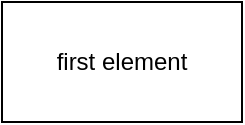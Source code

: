<mxfile version="22.1.15" type="github">
  <diagram name="Страница — 1" id="EyxvERi1Ct_qNI9Q7zBH">
    <mxGraphModel dx="1420" dy="745" grid="1" gridSize="10" guides="1" tooltips="1" connect="1" arrows="1" fold="1" page="1" pageScale="1" pageWidth="827" pageHeight="1169" math="0" shadow="0">
      <root>
        <mxCell id="0" />
        <mxCell id="1" parent="0" />
        <mxCell id="Fccz3ym_lgGwZ9gB4bC4-1" value="first element" style="rounded=0;whiteSpace=wrap;html=1;" vertex="1" parent="1">
          <mxGeometry x="354" y="200" width="120" height="60" as="geometry" />
        </mxCell>
      </root>
    </mxGraphModel>
  </diagram>
</mxfile>
